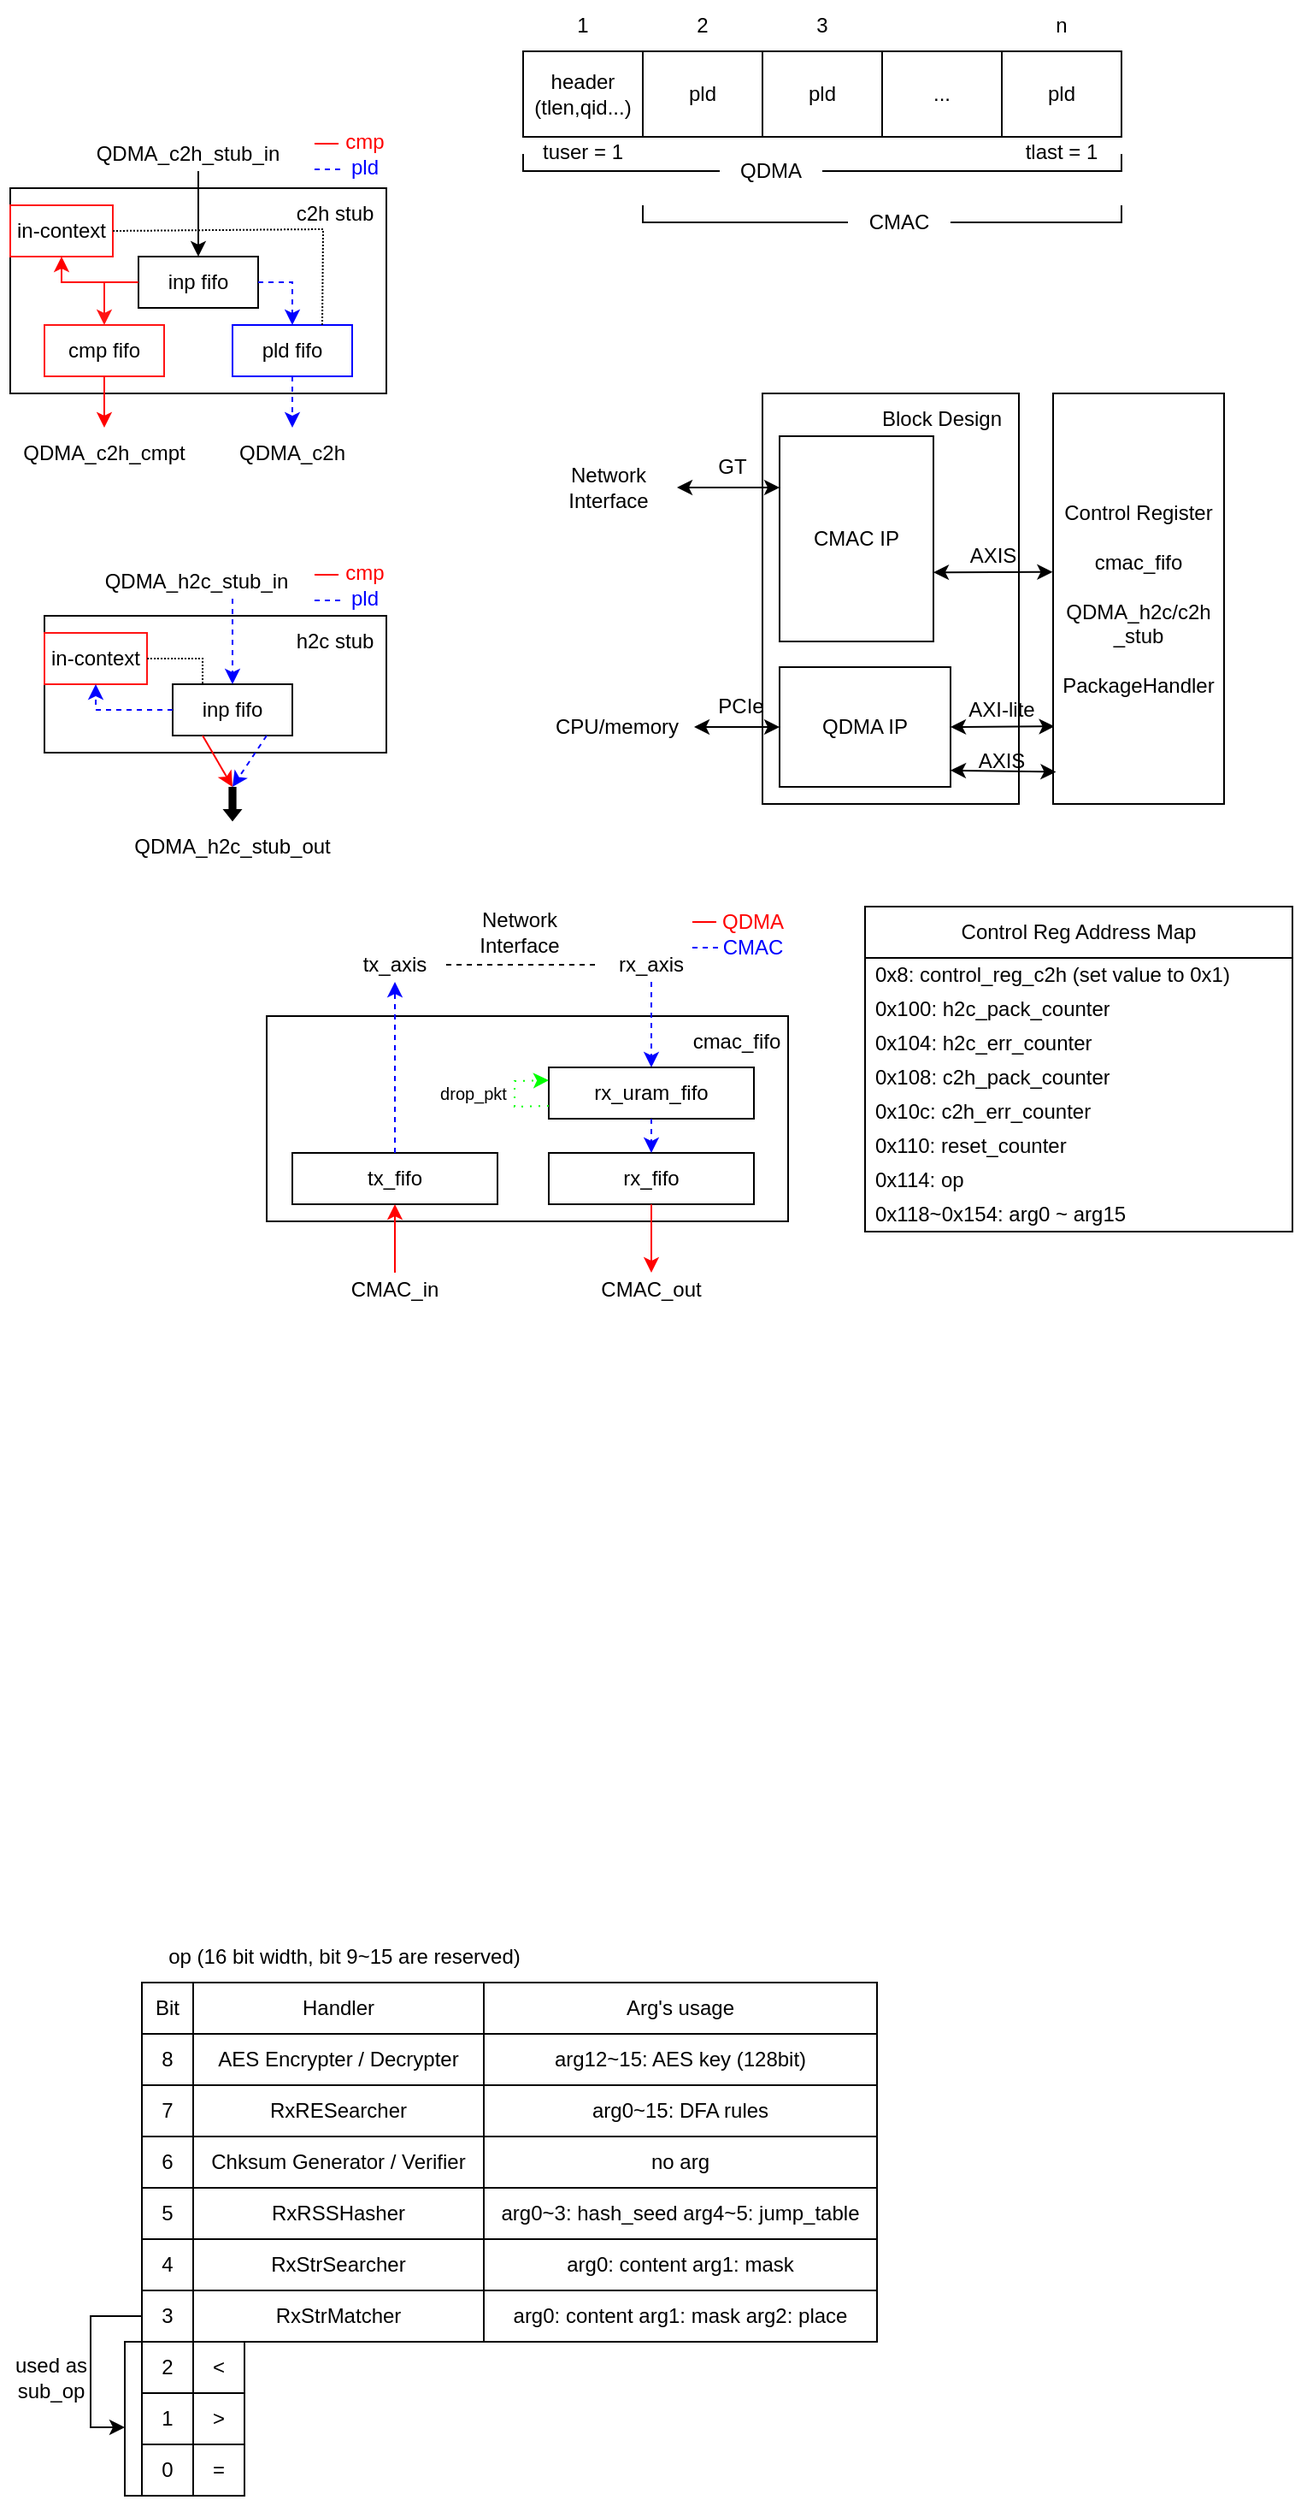 <mxfile version="20.8.16" type="device"><diagram name="第 1 页" id="GhgbTUiSFUMxC7mxD11E"><mxGraphModel dx="812" dy="471" grid="0" gridSize="10" guides="1" tooltips="1" connect="1" arrows="1" fold="1" page="1" pageScale="1" pageWidth="827" pageHeight="1169" math="0" shadow="0"><root><mxCell id="0"/><mxCell id="1" parent="0"/><mxCell id="1Ac1KNujhslvYd92eQdr-86" value="" style="group" parent="1" vertex="1" connectable="0"><mxGeometry x="20" y="160" width="220" height="210" as="geometry"/></mxCell><mxCell id="1Ac1KNujhslvYd92eQdr-1" value="" style="rounded=0;whiteSpace=wrap;html=1;" parent="1Ac1KNujhslvYd92eQdr-86" vertex="1"><mxGeometry y="40" width="220" height="120" as="geometry"/></mxCell><mxCell id="1Ac1KNujhslvYd92eQdr-2" value="c2h stub" style="text;html=1;strokeColor=none;fillColor=none;align=center;verticalAlign=middle;whiteSpace=wrap;rounded=0;" parent="1Ac1KNujhslvYd92eQdr-86" vertex="1"><mxGeometry x="160" y="40" width="60" height="30" as="geometry"/></mxCell><mxCell id="1Ac1KNujhslvYd92eQdr-3" value="inp fifo" style="rounded=0;whiteSpace=wrap;html=1;" parent="1Ac1KNujhslvYd92eQdr-86" vertex="1"><mxGeometry x="75" y="80" width="70" height="30" as="geometry"/></mxCell><mxCell id="1Ac1KNujhslvYd92eQdr-5" value="cmp fifo" style="rounded=0;whiteSpace=wrap;html=1;strokeColor=#FF1414;" parent="1Ac1KNujhslvYd92eQdr-86" vertex="1"><mxGeometry x="20" y="120" width="70" height="30" as="geometry"/></mxCell><mxCell id="1Ac1KNujhslvYd92eQdr-11" value="" style="edgeStyle=orthogonalEdgeStyle;rounded=0;orthogonalLoop=1;jettySize=auto;html=1;exitX=0;exitY=0.5;exitDx=0;exitDy=0;entryX=0.5;entryY=0;entryDx=0;entryDy=0;fillColor=#FF1C1C;strokeColor=#FF1414;" parent="1Ac1KNujhslvYd92eQdr-86" source="1Ac1KNujhslvYd92eQdr-3" target="1Ac1KNujhslvYd92eQdr-5" edge="1"><mxGeometry relative="1" as="geometry"/></mxCell><mxCell id="1Ac1KNujhslvYd92eQdr-6" value="pld fifo" style="rounded=0;whiteSpace=wrap;html=1;strokeColor=#0000FF;" parent="1Ac1KNujhslvYd92eQdr-86" vertex="1"><mxGeometry x="130" y="120" width="70" height="30" as="geometry"/></mxCell><mxCell id="1Ac1KNujhslvYd92eQdr-12" value="" style="edgeStyle=orthogonalEdgeStyle;rounded=0;orthogonalLoop=1;jettySize=auto;html=1;exitX=1;exitY=0.5;exitDx=0;exitDy=0;strokeColor=#0000FF;dashed=1;" parent="1Ac1KNujhslvYd92eQdr-86" source="1Ac1KNujhslvYd92eQdr-3" target="1Ac1KNujhslvYd92eQdr-6" edge="1"><mxGeometry relative="1" as="geometry"/></mxCell><mxCell id="1Ac1KNujhslvYd92eQdr-7" value="in-context" style="rounded=0;whiteSpace=wrap;html=1;strokeColor=#FF1414;" parent="1Ac1KNujhslvYd92eQdr-86" vertex="1"><mxGeometry y="50" width="60" height="30" as="geometry"/></mxCell><mxCell id="1Ac1KNujhslvYd92eQdr-8" value="" style="endArrow=classic;html=1;rounded=0;entryX=0.5;entryY=0;entryDx=0;entryDy=0;" parent="1Ac1KNujhslvYd92eQdr-86" target="1Ac1KNujhslvYd92eQdr-3" edge="1"><mxGeometry width="50" height="50" relative="1" as="geometry"><mxPoint x="110" y="30" as="sourcePoint"/><mxPoint x="140" y="-10" as="targetPoint"/></mxGeometry></mxCell><mxCell id="1Ac1KNujhslvYd92eQdr-26" value="" style="edgeStyle=orthogonalEdgeStyle;rounded=0;orthogonalLoop=1;jettySize=auto;html=1;strokeColor=#FF0000;fillColor=#FF1C1C;entryX=0.5;entryY=1;entryDx=0;entryDy=0;" parent="1Ac1KNujhslvYd92eQdr-86" source="1Ac1KNujhslvYd92eQdr-3" target="1Ac1KNujhslvYd92eQdr-7" edge="1"><mxGeometry relative="1" as="geometry"><Array as="points"><mxPoint x="30" y="95"/></Array></mxGeometry></mxCell><mxCell id="1Ac1KNujhslvYd92eQdr-17" value="" style="endArrow=classic;html=1;rounded=0;exitX=0.5;exitY=1;exitDx=0;exitDy=0;strokeColor=#FF0000;" parent="1Ac1KNujhslvYd92eQdr-86" source="1Ac1KNujhslvYd92eQdr-5" edge="1"><mxGeometry width="50" height="50" relative="1" as="geometry"><mxPoint x="100" y="230" as="sourcePoint"/><mxPoint x="55" y="180" as="targetPoint"/></mxGeometry></mxCell><mxCell id="1Ac1KNujhslvYd92eQdr-18" value="" style="endArrow=classic;html=1;rounded=0;exitX=0.5;exitY=1;exitDx=0;exitDy=0;strokeColor=#0000FF;dashed=1;" parent="1Ac1KNujhslvYd92eQdr-86" source="1Ac1KNujhslvYd92eQdr-6" edge="1"><mxGeometry width="50" height="50" relative="1" as="geometry"><mxPoint x="210" y="230" as="sourcePoint"/><mxPoint x="165" y="180" as="targetPoint"/></mxGeometry></mxCell><mxCell id="1Ac1KNujhslvYd92eQdr-19" value="QDMA_c2h_cmpt" style="text;html=1;strokeColor=none;fillColor=none;align=center;verticalAlign=middle;whiteSpace=wrap;rounded=0;" parent="1Ac1KNujhslvYd92eQdr-86" vertex="1"><mxGeometry x="25" y="180" width="60" height="30" as="geometry"/></mxCell><mxCell id="1Ac1KNujhslvYd92eQdr-20" value="QDMA_c2h" style="text;html=1;strokeColor=none;fillColor=none;align=center;verticalAlign=middle;whiteSpace=wrap;rounded=0;" parent="1Ac1KNujhslvYd92eQdr-86" vertex="1"><mxGeometry x="135" y="180" width="60" height="30" as="geometry"/></mxCell><mxCell id="1Ac1KNujhslvYd92eQdr-38" value="&lt;font color=&quot;#ff0000&quot;&gt;cmp&lt;/font&gt; &lt;font color=&quot;#0000ff&quot;&gt;pld&lt;/font&gt;" style="text;html=1;strokeColor=none;fillColor=none;align=center;verticalAlign=middle;whiteSpace=wrap;rounded=0;" parent="1Ac1KNujhslvYd92eQdr-86" vertex="1"><mxGeometry x="195" y="7" width="25" height="26" as="geometry"/></mxCell><mxCell id="1Ac1KNujhslvYd92eQdr-39" value="&lt;font color=&quot;#000000&quot;&gt;QDMA_c2h_stub_in&lt;/font&gt;" style="text;html=1;strokeColor=none;fillColor=none;align=center;verticalAlign=middle;whiteSpace=wrap;rounded=0;fontColor=#0000FF;" parent="1Ac1KNujhslvYd92eQdr-86" vertex="1"><mxGeometry x="69" y="5" width="70" height="30" as="geometry"/></mxCell><mxCell id="4Rt4uNgSajtu0eQ9Tmw--2" value="" style="endArrow=none;dashed=1;html=1;rounded=0;exitX=1;exitY=0.5;exitDx=0;exitDy=0;entryX=0.75;entryY=0;entryDx=0;entryDy=0;dashPattern=1 1;" parent="1Ac1KNujhslvYd92eQdr-86" source="1Ac1KNujhslvYd92eQdr-7" target="1Ac1KNujhslvYd92eQdr-6" edge="1"><mxGeometry width="50" height="50" relative="1" as="geometry"><mxPoint x="290" y="157" as="sourcePoint"/><mxPoint x="340" y="107" as="targetPoint"/><Array as="points"><mxPoint x="183" y="64"/></Array></mxGeometry></mxCell><mxCell id="4Rt4uNgSajtu0eQ9Tmw--23" value="" style="endArrow=none;html=1;rounded=0;fillColor=#000000;strokeColor=#FF0000;" parent="1Ac1KNujhslvYd92eQdr-86" edge="1"><mxGeometry width="50" height="50" relative="1" as="geometry"><mxPoint x="178" y="14" as="sourcePoint"/><mxPoint x="192" y="14" as="targetPoint"/></mxGeometry></mxCell><mxCell id="1Ac1KNujhslvYd92eQdr-87" value="" style="group" parent="1" vertex="1" connectable="0"><mxGeometry x="320" y="90" width="350" height="145" as="geometry"/></mxCell><mxCell id="1Ac1KNujhslvYd92eQdr-27" value="" style="rounded=0;whiteSpace=wrap;html=1;strokeColor=#000000;fillColor=#FFFFFF;" parent="1Ac1KNujhslvYd92eQdr-87" vertex="1"><mxGeometry y="30" width="350" height="50" as="geometry"/></mxCell><mxCell id="1Ac1KNujhslvYd92eQdr-28" value="header&lt;br&gt;(tlen,qid...)" style="rounded=0;whiteSpace=wrap;html=1;strokeColor=#000000;fillColor=#FFFFFF;" parent="1Ac1KNujhslvYd92eQdr-87" vertex="1"><mxGeometry y="30" width="70" height="50" as="geometry"/></mxCell><mxCell id="1Ac1KNujhslvYd92eQdr-29" value="1" style="text;html=1;strokeColor=none;fillColor=none;align=center;verticalAlign=middle;whiteSpace=wrap;rounded=0;" parent="1Ac1KNujhslvYd92eQdr-87" vertex="1"><mxGeometry x="5" width="60" height="30" as="geometry"/></mxCell><mxCell id="1Ac1KNujhslvYd92eQdr-30" value="pld" style="rounded=0;whiteSpace=wrap;html=1;strokeColor=#000000;fillColor=#FFFFFF;" parent="1Ac1KNujhslvYd92eQdr-87" vertex="1"><mxGeometry x="70" y="30" width="70" height="50" as="geometry"/></mxCell><mxCell id="1Ac1KNujhslvYd92eQdr-34" value="" style="endArrow=none;html=1;rounded=0;strokeColor=#000000;fillColor=#FF1C1C;startArrow=none;" parent="1Ac1KNujhslvYd92eQdr-87" source="1Ac1KNujhslvYd92eQdr-42" edge="1"><mxGeometry width="50" height="50" relative="1" as="geometry"><mxPoint x="350" y="90" as="sourcePoint"/><mxPoint y="90" as="targetPoint"/><Array as="points"><mxPoint y="100"/></Array></mxGeometry></mxCell><mxCell id="1Ac1KNujhslvYd92eQdr-35" value="pld" style="rounded=0;whiteSpace=wrap;html=1;strokeColor=#000000;fillColor=#FFFFFF;" parent="1Ac1KNujhslvYd92eQdr-87" vertex="1"><mxGeometry x="140" y="30" width="70" height="50" as="geometry"/></mxCell><mxCell id="1Ac1KNujhslvYd92eQdr-36" value="..." style="rounded=0;whiteSpace=wrap;html=1;strokeColor=#000000;fillColor=#FFFFFF;" parent="1Ac1KNujhslvYd92eQdr-87" vertex="1"><mxGeometry x="210" y="30" width="70" height="50" as="geometry"/></mxCell><mxCell id="1Ac1KNujhslvYd92eQdr-37" value="pld" style="rounded=0;whiteSpace=wrap;html=1;strokeColor=#000000;fillColor=#FFFFFF;" parent="1Ac1KNujhslvYd92eQdr-87" vertex="1"><mxGeometry x="280" y="30" width="70" height="50" as="geometry"/></mxCell><mxCell id="1Ac1KNujhslvYd92eQdr-41" value="" style="endArrow=none;html=1;rounded=0;strokeColor=#000000;fillColor=#FF1C1C;" parent="1Ac1KNujhslvYd92eQdr-87" target="1Ac1KNujhslvYd92eQdr-42" edge="1"><mxGeometry width="50" height="50" relative="1" as="geometry"><mxPoint x="350" y="90" as="sourcePoint"/><mxPoint y="90" as="targetPoint"/><Array as="points"><mxPoint x="350" y="100"/></Array></mxGeometry></mxCell><mxCell id="1Ac1KNujhslvYd92eQdr-42" value="QDMA" style="text;html=1;strokeColor=none;fillColor=none;align=center;verticalAlign=middle;whiteSpace=wrap;rounded=0;fontColor=#000000;" parent="1Ac1KNujhslvYd92eQdr-87" vertex="1"><mxGeometry x="115" y="85" width="60" height="30" as="geometry"/></mxCell><mxCell id="1Ac1KNujhslvYd92eQdr-43" value="" style="endArrow=none;html=1;rounded=0;strokeColor=#000000;fillColor=#FF1C1C;startArrow=none;" parent="1Ac1KNujhslvYd92eQdr-87" edge="1"><mxGeometry width="50" height="50" relative="1" as="geometry"><mxPoint x="185" y="130" as="sourcePoint"/><mxPoint x="70" y="120" as="targetPoint"/><Array as="points"><mxPoint x="70" y="130"/></Array></mxGeometry></mxCell><mxCell id="1Ac1KNujhslvYd92eQdr-44" value="" style="endArrow=none;html=1;rounded=0;strokeColor=#000000;fillColor=#FF1C1C;startArrow=none;" parent="1Ac1KNujhslvYd92eQdr-87" source="1Ac1KNujhslvYd92eQdr-45" edge="1"><mxGeometry width="50" height="50" relative="1" as="geometry"><mxPoint x="350" y="120" as="sourcePoint"/><mxPoint x="175" y="130" as="targetPoint"/><Array as="points"/></mxGeometry></mxCell><mxCell id="1Ac1KNujhslvYd92eQdr-46" value="" style="endArrow=none;html=1;rounded=0;strokeColor=#000000;fillColor=#FF1C1C;" parent="1Ac1KNujhslvYd92eQdr-87" target="1Ac1KNujhslvYd92eQdr-45" edge="1"><mxGeometry width="50" height="50" relative="1" as="geometry"><mxPoint x="350" y="120" as="sourcePoint"/><mxPoint x="175" y="130" as="targetPoint"/><Array as="points"><mxPoint x="350" y="130"/></Array></mxGeometry></mxCell><mxCell id="1Ac1KNujhslvYd92eQdr-45" value="CMAC" style="text;html=1;strokeColor=none;fillColor=none;align=center;verticalAlign=middle;whiteSpace=wrap;rounded=0;fontColor=#000000;" parent="1Ac1KNujhslvYd92eQdr-87" vertex="1"><mxGeometry x="190" y="115" width="60" height="30" as="geometry"/></mxCell><mxCell id="1Ac1KNujhslvYd92eQdr-49" value="2" style="text;html=1;strokeColor=none;fillColor=none;align=center;verticalAlign=middle;whiteSpace=wrap;rounded=0;" parent="1Ac1KNujhslvYd92eQdr-87" vertex="1"><mxGeometry x="75" width="60" height="30" as="geometry"/></mxCell><mxCell id="1Ac1KNujhslvYd92eQdr-50" value="3" style="text;html=1;strokeColor=none;fillColor=none;align=center;verticalAlign=middle;whiteSpace=wrap;rounded=0;" parent="1Ac1KNujhslvYd92eQdr-87" vertex="1"><mxGeometry x="145" width="60" height="30" as="geometry"/></mxCell><mxCell id="1Ac1KNujhslvYd92eQdr-51" value="n" style="text;html=1;strokeColor=none;fillColor=none;align=center;verticalAlign=middle;whiteSpace=wrap;rounded=0;" parent="1Ac1KNujhslvYd92eQdr-87" vertex="1"><mxGeometry x="285" width="60" height="30" as="geometry"/></mxCell><mxCell id="4Rt4uNgSajtu0eQ9Tmw--21" value="tuser = 1" style="text;html=1;strokeColor=none;fillColor=none;align=center;verticalAlign=middle;whiteSpace=wrap;rounded=0;" parent="1Ac1KNujhslvYd92eQdr-87" vertex="1"><mxGeometry x="5" y="77" width="60" height="24" as="geometry"/></mxCell><mxCell id="4Rt4uNgSajtu0eQ9Tmw--22" value="tlast&amp;nbsp;= 1" style="text;html=1;strokeColor=none;fillColor=none;align=center;verticalAlign=middle;whiteSpace=wrap;rounded=0;" parent="1Ac1KNujhslvYd92eQdr-87" vertex="1"><mxGeometry x="285" y="77" width="60" height="24" as="geometry"/></mxCell><mxCell id="1Ac1KNujhslvYd92eQdr-114" value="" style="group" parent="1" vertex="1" connectable="0"><mxGeometry x="40" y="410" width="200" height="190" as="geometry"/></mxCell><mxCell id="1Ac1KNujhslvYd92eQdr-89" value="" style="rounded=0;whiteSpace=wrap;html=1;" parent="1Ac1KNujhslvYd92eQdr-114" vertex="1"><mxGeometry y="40" width="200" height="80" as="geometry"/></mxCell><mxCell id="1Ac1KNujhslvYd92eQdr-90" value="h2c stub" style="text;html=1;strokeColor=none;fillColor=none;align=center;verticalAlign=middle;whiteSpace=wrap;rounded=0;" parent="1Ac1KNujhslvYd92eQdr-114" vertex="1"><mxGeometry x="140" y="40" width="60" height="30" as="geometry"/></mxCell><mxCell id="1Ac1KNujhslvYd92eQdr-91" value="inp fifo" style="rounded=0;whiteSpace=wrap;html=1;" parent="1Ac1KNujhslvYd92eQdr-114" vertex="1"><mxGeometry x="75" y="80" width="70" height="30" as="geometry"/></mxCell><mxCell id="1Ac1KNujhslvYd92eQdr-96" value="in-context" style="rounded=0;whiteSpace=wrap;html=1;strokeColor=#FF1414;" parent="1Ac1KNujhslvYd92eQdr-114" vertex="1"><mxGeometry y="50" width="60" height="30" as="geometry"/></mxCell><mxCell id="1Ac1KNujhslvYd92eQdr-97" value="" style="endArrow=classic;html=1;rounded=0;entryX=0.5;entryY=0;entryDx=0;entryDy=0;strokeColor=#0000FF;dashed=1;" parent="1Ac1KNujhslvYd92eQdr-114" target="1Ac1KNujhslvYd92eQdr-91" edge="1"><mxGeometry width="50" height="50" relative="1" as="geometry"><mxPoint x="110" y="30" as="sourcePoint"/><mxPoint x="140" y="-10" as="targetPoint"/></mxGeometry></mxCell><mxCell id="1Ac1KNujhslvYd92eQdr-100" value="" style="endArrow=classic;html=1;rounded=0;exitX=0;exitY=0.5;exitDx=0;exitDy=0;strokeColor=#0000FF;entryX=0.5;entryY=1;entryDx=0;entryDy=0;dashed=1;" parent="1Ac1KNujhslvYd92eQdr-114" source="1Ac1KNujhslvYd92eQdr-91" target="1Ac1KNujhslvYd92eQdr-96" edge="1"><mxGeometry width="50" height="50" relative="1" as="geometry"><mxPoint x="55" y="150" as="sourcePoint"/><mxPoint x="55" y="180" as="targetPoint"/><Array as="points"><mxPoint x="30" y="95"/></Array></mxGeometry></mxCell><mxCell id="1Ac1KNujhslvYd92eQdr-105" value="&lt;font color=&quot;#000000&quot;&gt;QDMA_h2c_stub_in&lt;/font&gt;" style="text;html=1;strokeColor=none;fillColor=none;align=center;verticalAlign=middle;whiteSpace=wrap;rounded=0;fontColor=#0000FF;" parent="1Ac1KNujhslvYd92eQdr-114" vertex="1"><mxGeometry x="54" y="5" width="70" height="30" as="geometry"/></mxCell><mxCell id="1Ac1KNujhslvYd92eQdr-106" value="" style="endArrow=classic;html=1;rounded=0;strokeColor=#FF0000;fontColor=#000000;fillColor=#FF1C1C;exitX=0.25;exitY=1;exitDx=0;exitDy=0;" parent="1Ac1KNujhslvYd92eQdr-114" source="1Ac1KNujhslvYd92eQdr-91" edge="1"><mxGeometry width="50" height="50" relative="1" as="geometry"><mxPoint x="90" y="270" as="sourcePoint"/><mxPoint x="110" y="140" as="targetPoint"/></mxGeometry></mxCell><mxCell id="1Ac1KNujhslvYd92eQdr-108" value="" style="endArrow=classic;html=1;rounded=0;strokeColor=#0000FF;fontColor=#000000;fillColor=#FF1C1C;dashed=1;" parent="1Ac1KNujhslvYd92eQdr-114" edge="1"><mxGeometry width="50" height="50" relative="1" as="geometry"><mxPoint x="130" y="110" as="sourcePoint"/><mxPoint x="110" y="140" as="targetPoint"/></mxGeometry></mxCell><mxCell id="1Ac1KNujhslvYd92eQdr-110" value="&lt;font color=&quot;#000000&quot;&gt;QDMA_h2c_stub_out&lt;/font&gt;" style="text;html=1;strokeColor=none;fillColor=none;align=center;verticalAlign=middle;whiteSpace=wrap;rounded=0;fontColor=#0000FF;" parent="1Ac1KNujhslvYd92eQdr-114" vertex="1"><mxGeometry x="75" y="160" width="70" height="30" as="geometry"/></mxCell><mxCell id="1Ac1KNujhslvYd92eQdr-113" value="" style="endArrow=classic;html=1;rounded=0;strokeColor=#000000;fontColor=#000000;fillColor=#000000;endFill=1;shape=flexArrow;endWidth=4.83;endSize=1.647;width=3.611;" parent="1Ac1KNujhslvYd92eQdr-114" target="1Ac1KNujhslvYd92eQdr-110" edge="1"><mxGeometry width="50" height="50" relative="1" as="geometry"><mxPoint x="110" y="140" as="sourcePoint"/><mxPoint x="90" y="140" as="targetPoint"/></mxGeometry></mxCell><mxCell id="4Rt4uNgSajtu0eQ9Tmw--11" value="" style="endArrow=none;dashed=1;html=1;rounded=0;exitX=1;exitY=0.5;exitDx=0;exitDy=0;entryX=0.25;entryY=0;entryDx=0;entryDy=0;dashPattern=1 1;edgeStyle=orthogonalEdgeStyle;" parent="1Ac1KNujhslvYd92eQdr-114" source="1Ac1KNujhslvYd92eQdr-96" target="1Ac1KNujhslvYd92eQdr-91" edge="1"><mxGeometry width="50" height="50" relative="1" as="geometry"><mxPoint x="111" y="-27" as="sourcePoint"/><mxPoint x="233.5" y="28" as="targetPoint"/></mxGeometry></mxCell><mxCell id="4Rt4uNgSajtu0eQ9Tmw--28" value="&lt;font color=&quot;#ff0000&quot;&gt;cmp&lt;/font&gt; &lt;font color=&quot;#0000ff&quot;&gt;pld&lt;/font&gt;" style="text;html=1;strokeColor=none;fillColor=none;align=center;verticalAlign=middle;whiteSpace=wrap;rounded=0;" parent="1Ac1KNujhslvYd92eQdr-114" vertex="1"><mxGeometry x="175" y="9" width="25" height="26" as="geometry"/></mxCell><mxCell id="4Rt4uNgSajtu0eQ9Tmw--29" value="" style="endArrow=none;html=1;rounded=0;fillColor=#000000;strokeColor=#FF0000;" parent="1Ac1KNujhslvYd92eQdr-114" edge="1"><mxGeometry width="50" height="50" relative="1" as="geometry"><mxPoint x="158" y="16" as="sourcePoint"/><mxPoint x="172" y="16" as="targetPoint"/></mxGeometry></mxCell><mxCell id="4Rt4uNgSajtu0eQ9Tmw--30" value="" style="endArrow=none;html=1;rounded=0;fillColor=#000000;dashed=1;strokeColor=#0000FF;" parent="1Ac1KNujhslvYd92eQdr-114" edge="1"><mxGeometry width="50" height="50" relative="1" as="geometry"><mxPoint x="158" y="31" as="sourcePoint"/><mxPoint x="173" y="31" as="targetPoint"/></mxGeometry></mxCell><mxCell id="1Ac1KNujhslvYd92eQdr-136" value="" style="group" parent="1" vertex="1" connectable="0"><mxGeometry x="330" y="320" width="400" height="240" as="geometry"/></mxCell><mxCell id="1Ac1KNujhslvYd92eQdr-115" value="" style="rounded=0;whiteSpace=wrap;html=1;strokeColor=#000000;fontColor=#000000;fillColor=#FFFFFF;" parent="1Ac1KNujhslvYd92eQdr-136" vertex="1"><mxGeometry x="130" width="150" height="240" as="geometry"/></mxCell><mxCell id="1Ac1KNujhslvYd92eQdr-116" value="CMAC IP" style="rounded=0;whiteSpace=wrap;html=1;strokeColor=#000000;fontColor=#000000;fillColor=#FFFFFF;" parent="1Ac1KNujhslvYd92eQdr-136" vertex="1"><mxGeometry x="140" y="25" width="90" height="120" as="geometry"/></mxCell><mxCell id="1Ac1KNujhslvYd92eQdr-117" value="QDMA IP" style="rounded=0;whiteSpace=wrap;html=1;strokeColor=#000000;fontColor=#000000;fillColor=#FFFFFF;" parent="1Ac1KNujhslvYd92eQdr-136" vertex="1"><mxGeometry x="140" y="160" width="100" height="70" as="geometry"/></mxCell><mxCell id="1Ac1KNujhslvYd92eQdr-118" value="Block Design" style="text;html=1;strokeColor=none;fillColor=none;align=center;verticalAlign=middle;whiteSpace=wrap;rounded=0;fontColor=#000000;" parent="1Ac1KNujhslvYd92eQdr-136" vertex="1"><mxGeometry x="190" width="90" height="30" as="geometry"/></mxCell><mxCell id="1Ac1KNujhslvYd92eQdr-119" value="" style="endArrow=classic;startArrow=classic;html=1;rounded=0;strokeColor=#000000;fontColor=#000000;fillColor=#FF0000;exitX=0;exitY=0.25;exitDx=0;exitDy=0;" parent="1Ac1KNujhslvYd92eQdr-136" source="1Ac1KNujhslvYd92eQdr-116" target="1Ac1KNujhslvYd92eQdr-120" edge="1"><mxGeometry width="50" height="50" relative="1" as="geometry"><mxPoint x="340" y="80" as="sourcePoint"/><mxPoint x="370" y="55" as="targetPoint"/></mxGeometry></mxCell><mxCell id="1Ac1KNujhslvYd92eQdr-120" value="Network Interface" style="text;html=1;strokeColor=none;fillColor=none;align=center;verticalAlign=middle;whiteSpace=wrap;rounded=0;fontColor=#000000;" parent="1Ac1KNujhslvYd92eQdr-136" vertex="1"><mxGeometry y="40" width="80" height="30" as="geometry"/></mxCell><mxCell id="1Ac1KNujhslvYd92eQdr-121" value="" style="endArrow=classic;startArrow=classic;html=1;rounded=0;strokeColor=#000000;fontColor=#000000;fillColor=#FF0000;exitX=1;exitY=0.25;exitDx=0;exitDy=0;entryX=-0.003;entryY=0.435;entryDx=0;entryDy=0;entryPerimeter=0;" parent="1Ac1KNujhslvYd92eQdr-136" target="1Ac1KNujhslvYd92eQdr-126" edge="1"><mxGeometry width="50" height="50" relative="1" as="geometry"><mxPoint x="230" y="104.58" as="sourcePoint"/><mxPoint x="340" y="104.58" as="targetPoint"/></mxGeometry></mxCell><mxCell id="1Ac1KNujhslvYd92eQdr-125" value="" style="endArrow=classic;startArrow=classic;html=1;rounded=0;strokeColor=#000000;fontColor=#000000;fillColor=#FF0000;exitX=1;exitY=0.5;exitDx=0;exitDy=0;entryX=0.008;entryY=0.811;entryDx=0;entryDy=0;entryPerimeter=0;" parent="1Ac1KNujhslvYd92eQdr-136" source="1Ac1KNujhslvYd92eQdr-117" target="1Ac1KNujhslvYd92eQdr-126" edge="1"><mxGeometry width="50" height="50" relative="1" as="geometry"><mxPoint x="310" y="220" as="sourcePoint"/><mxPoint x="340" y="195" as="targetPoint"/></mxGeometry></mxCell><mxCell id="1Ac1KNujhslvYd92eQdr-126" value="Control Register&lt;br&gt;&lt;br&gt;cmac_fifo&lt;br&gt;&lt;br&gt;QDMA_h2c/c2h _stub&lt;br&gt;&lt;br&gt;PackageHandler" style="rounded=0;whiteSpace=wrap;html=1;strokeColor=#000000;fontColor=#000000;fillColor=#FFFFFF;" parent="1Ac1KNujhslvYd92eQdr-136" vertex="1"><mxGeometry x="300" width="100" height="240" as="geometry"/></mxCell><mxCell id="1Ac1KNujhslvYd92eQdr-127" value="" style="endArrow=classic;startArrow=classic;html=1;rounded=0;strokeColor=#000000;fontColor=#000000;fillColor=#FF0000;entryX=0;entryY=0.5;entryDx=0;entryDy=0;exitX=1;exitY=0.5;exitDx=0;exitDy=0;" parent="1Ac1KNujhslvYd92eQdr-136" source="1Ac1KNujhslvYd92eQdr-128" target="1Ac1KNujhslvYd92eQdr-117" edge="1"><mxGeometry width="50" height="50" relative="1" as="geometry"><mxPoint x="100" y="195" as="sourcePoint"/><mxPoint x="20" y="140" as="targetPoint"/></mxGeometry></mxCell><mxCell id="1Ac1KNujhslvYd92eQdr-128" value="CPU/memory" style="text;html=1;strokeColor=none;fillColor=none;align=center;verticalAlign=middle;whiteSpace=wrap;rounded=0;fontColor=#000000;" parent="1Ac1KNujhslvYd92eQdr-136" vertex="1"><mxGeometry y="180" width="90" height="30" as="geometry"/></mxCell><mxCell id="1Ac1KNujhslvYd92eQdr-129" value="" style="endArrow=classic;startArrow=classic;html=1;rounded=0;strokeColor=#000000;fontColor=#000000;fillColor=#FF0000;exitX=1;exitY=0.5;exitDx=0;exitDy=0;entryX=0.017;entryY=0.922;entryDx=0;entryDy=0;entryPerimeter=0;" parent="1Ac1KNujhslvYd92eQdr-136" target="1Ac1KNujhslvYd92eQdr-126" edge="1"><mxGeometry width="50" height="50" relative="1" as="geometry"><mxPoint x="240" y="220.36" as="sourcePoint"/><mxPoint x="290.8" y="220.0" as="targetPoint"/></mxGeometry></mxCell><mxCell id="1Ac1KNujhslvYd92eQdr-130" value="AXIS" style="text;html=1;strokeColor=none;fillColor=none;align=center;verticalAlign=middle;whiteSpace=wrap;rounded=0;fontColor=#000000;" parent="1Ac1KNujhslvYd92eQdr-136" vertex="1"><mxGeometry x="230" y="80" width="70" height="30" as="geometry"/></mxCell><mxCell id="1Ac1KNujhslvYd92eQdr-131" value="AXI-lite" style="text;html=1;strokeColor=none;fillColor=none;align=center;verticalAlign=middle;whiteSpace=wrap;rounded=0;fontColor=#000000;" parent="1Ac1KNujhslvYd92eQdr-136" vertex="1"><mxGeometry x="240" y="170" width="60" height="30" as="geometry"/></mxCell><mxCell id="1Ac1KNujhslvYd92eQdr-133" value="AXIS" style="text;html=1;strokeColor=none;fillColor=none;align=center;verticalAlign=middle;whiteSpace=wrap;rounded=0;fontColor=#000000;" parent="1Ac1KNujhslvYd92eQdr-136" vertex="1"><mxGeometry x="240" y="200" width="60" height="30" as="geometry"/></mxCell><mxCell id="1Ac1KNujhslvYd92eQdr-134" value="GT" style="text;html=1;strokeColor=none;fillColor=none;align=center;verticalAlign=middle;whiteSpace=wrap;rounded=0;fontColor=#000000;" parent="1Ac1KNujhslvYd92eQdr-136" vertex="1"><mxGeometry x="90" y="30" width="45" height="25" as="geometry"/></mxCell><mxCell id="1Ac1KNujhslvYd92eQdr-135" value="PCIe" style="text;html=1;strokeColor=none;fillColor=none;align=center;verticalAlign=middle;whiteSpace=wrap;rounded=0;fontColor=#000000;" parent="1Ac1KNujhslvYd92eQdr-136" vertex="1"><mxGeometry x="95" y="170" width="45" height="25" as="geometry"/></mxCell><mxCell id="O9wD_0NqheFxgS8rg9cw-3" value="Control Reg Address Map" style="swimlane;fontStyle=0;childLayout=stackLayout;horizontal=1;startSize=30;horizontalStack=0;resizeParent=1;resizeParentMax=0;resizeLast=0;collapsible=1;marginBottom=0;whiteSpace=wrap;html=1;direction=east;" parent="1" vertex="1"><mxGeometry x="520" y="620" width="250" height="190" as="geometry"><mxRectangle x="350" y="830" width="110" height="30" as="alternateBounds"/></mxGeometry></mxCell><mxCell id="O9wD_0NqheFxgS8rg9cw-37" value="0x8: control_reg_c2h (set value to 0x1)" style="text;strokeColor=none;fillColor=none;align=left;verticalAlign=middle;spacingLeft=4;spacingRight=4;overflow=hidden;points=[[0,0.5],[1,0.5]];portConstraint=eastwest;rotatable=0;whiteSpace=wrap;html=1;" parent="O9wD_0NqheFxgS8rg9cw-3" vertex="1"><mxGeometry y="30" width="250" height="20" as="geometry"/></mxCell><mxCell id="O9wD_0NqheFxgS8rg9cw-4" value="0x100: h2c_pack_counter" style="text;strokeColor=none;fillColor=none;align=left;verticalAlign=middle;spacingLeft=4;spacingRight=4;overflow=hidden;points=[[0,0.5],[1,0.5]];portConstraint=eastwest;rotatable=0;whiteSpace=wrap;html=1;" parent="O9wD_0NqheFxgS8rg9cw-3" vertex="1"><mxGeometry y="50" width="250" height="20" as="geometry"/></mxCell><mxCell id="O9wD_0NqheFxgS8rg9cw-5" value="0x104: h2c_err_counter" style="text;strokeColor=none;fillColor=none;align=left;verticalAlign=middle;spacingLeft=4;spacingRight=4;overflow=hidden;points=[[0,0.5],[1,0.5]];portConstraint=eastwest;rotatable=0;whiteSpace=wrap;html=1;" parent="O9wD_0NqheFxgS8rg9cw-3" vertex="1"><mxGeometry y="70" width="250" height="20" as="geometry"/></mxCell><mxCell id="O9wD_0NqheFxgS8rg9cw-6" value="0x108: c2h_pack_counter" style="text;strokeColor=none;fillColor=none;align=left;verticalAlign=middle;spacingLeft=4;spacingRight=4;overflow=hidden;points=[[0,0.5],[1,0.5]];portConstraint=eastwest;rotatable=0;whiteSpace=wrap;html=1;" parent="O9wD_0NqheFxgS8rg9cw-3" vertex="1"><mxGeometry y="90" width="250" height="20" as="geometry"/></mxCell><mxCell id="O9wD_0NqheFxgS8rg9cw-31" value="0x10c: c2h_err_counter" style="text;strokeColor=none;fillColor=none;align=left;verticalAlign=middle;spacingLeft=4;spacingRight=4;overflow=hidden;points=[[0,0.5],[1,0.5]];portConstraint=eastwest;rotatable=0;whiteSpace=wrap;html=1;" parent="O9wD_0NqheFxgS8rg9cw-3" vertex="1"><mxGeometry y="110" width="250" height="20" as="geometry"/></mxCell><mxCell id="O9wD_0NqheFxgS8rg9cw-32" value="0x110: reset_counter" style="text;strokeColor=none;fillColor=none;align=left;verticalAlign=middle;spacingLeft=4;spacingRight=4;overflow=hidden;points=[[0,0.5],[1,0.5]];portConstraint=eastwest;rotatable=0;whiteSpace=wrap;html=1;" parent="O9wD_0NqheFxgS8rg9cw-3" vertex="1"><mxGeometry y="130" width="250" height="20" as="geometry"/></mxCell><mxCell id="O9wD_0NqheFxgS8rg9cw-33" value="0x114: op" style="text;strokeColor=none;fillColor=none;align=left;verticalAlign=middle;spacingLeft=4;spacingRight=4;overflow=hidden;points=[[0,0.5],[1,0.5]];portConstraint=eastwest;rotatable=0;whiteSpace=wrap;html=1;" parent="O9wD_0NqheFxgS8rg9cw-3" vertex="1"><mxGeometry y="150" width="250" height="20" as="geometry"/></mxCell><mxCell id="O9wD_0NqheFxgS8rg9cw-34" value="0x118~0x154: arg0 ~ arg15" style="text;strokeColor=none;fillColor=none;align=left;verticalAlign=middle;spacingLeft=4;spacingRight=4;overflow=hidden;points=[[0,0.5],[1,0.5]];portConstraint=eastwest;rotatable=0;whiteSpace=wrap;html=1;" parent="O9wD_0NqheFxgS8rg9cw-3" vertex="1"><mxGeometry y="170" width="250" height="20" as="geometry"/></mxCell><mxCell id="0N_TH0KfEJ6fLQO6pQfv-3" value="" style="group" parent="1" vertex="1" connectable="0"><mxGeometry x="170" y="620" width="305" height="234" as="geometry"/></mxCell><mxCell id="1Ac1KNujhslvYd92eQdr-137" value="" style="rounded=0;whiteSpace=wrap;html=1;strokeColor=#000000;fontColor=#000000;fillColor=#FFFFFF;" parent="0N_TH0KfEJ6fLQO6pQfv-3" vertex="1"><mxGeometry y="64" width="305" height="120" as="geometry"/></mxCell><mxCell id="1Ac1KNujhslvYd92eQdr-138" value="tx_fifo" style="rounded=0;whiteSpace=wrap;html=1;strokeColor=#000000;fontColor=#000000;fillColor=#FFFFFF;" parent="0N_TH0KfEJ6fLQO6pQfv-3" vertex="1"><mxGeometry x="15" y="144" width="120" height="30" as="geometry"/></mxCell><mxCell id="1Ac1KNujhslvYd92eQdr-139" value="rx_fifo" style="rounded=0;whiteSpace=wrap;html=1;strokeColor=#000000;fontColor=#000000;fillColor=#FFFFFF;" parent="0N_TH0KfEJ6fLQO6pQfv-3" vertex="1"><mxGeometry x="165" y="144" width="120" height="30" as="geometry"/></mxCell><mxCell id="1Ac1KNujhslvYd92eQdr-140" value="cmac_fifo" style="text;html=1;strokeColor=none;fillColor=none;align=center;verticalAlign=middle;whiteSpace=wrap;rounded=0;fontColor=#000000;" parent="0N_TH0KfEJ6fLQO6pQfv-3" vertex="1"><mxGeometry x="245" y="64" width="60" height="30" as="geometry"/></mxCell><mxCell id="1Ac1KNujhslvYd92eQdr-141" value="" style="endArrow=classic;html=1;rounded=0;strokeColor=#0000FF;fontColor=#000000;fillColor=#FF0000;exitX=0.5;exitY=0;exitDx=0;exitDy=0;dashed=1;" parent="0N_TH0KfEJ6fLQO6pQfv-3" source="1Ac1KNujhslvYd92eQdr-138" edge="1"><mxGeometry width="50" height="50" relative="1" as="geometry"><mxPoint x="55" y="104" as="sourcePoint"/><mxPoint x="75" y="44" as="targetPoint"/></mxGeometry></mxCell><mxCell id="1Ac1KNujhslvYd92eQdr-142" value="" style="endArrow=classic;html=1;rounded=0;strokeColor=#FF0000;fontColor=#000000;fillColor=#FF0000;entryX=0.5;entryY=1;entryDx=0;entryDy=0;" parent="0N_TH0KfEJ6fLQO6pQfv-3" target="1Ac1KNujhslvYd92eQdr-138" edge="1"><mxGeometry width="50" height="50" relative="1" as="geometry"><mxPoint x="75" y="214" as="sourcePoint"/><mxPoint x="85" y="54" as="targetPoint"/></mxGeometry></mxCell><mxCell id="1Ac1KNujhslvYd92eQdr-143" value="" style="endArrow=classic;html=1;rounded=0;strokeColor=#0000FF;fontColor=#000000;fillColor=#FF0000;entryX=0.5;entryY=0;entryDx=0;entryDy=0;dashed=1;" parent="0N_TH0KfEJ6fLQO6pQfv-3" target="1Ac1KNujhslvYd92eQdr-150" edge="1"><mxGeometry width="50" height="50" relative="1" as="geometry"><mxPoint x="225" y="44" as="sourcePoint"/><mxPoint x="225" y="104" as="targetPoint"/></mxGeometry></mxCell><mxCell id="1Ac1KNujhslvYd92eQdr-145" value="" style="endArrow=classic;html=1;rounded=0;strokeColor=#FF0000;fontColor=#000000;fillColor=#FF0000;exitX=0.5;exitY=1;exitDx=0;exitDy=0;" parent="0N_TH0KfEJ6fLQO6pQfv-3" source="1Ac1KNujhslvYd92eQdr-139" edge="1"><mxGeometry width="50" height="50" relative="1" as="geometry"><mxPoint x="85" y="224" as="sourcePoint"/><mxPoint x="225" y="214" as="targetPoint"/></mxGeometry></mxCell><mxCell id="1Ac1KNujhslvYd92eQdr-146" value="CMAC_in" style="text;html=1;strokeColor=none;fillColor=none;align=center;verticalAlign=middle;whiteSpace=wrap;rounded=0;fontColor=#000000;" parent="0N_TH0KfEJ6fLQO6pQfv-3" vertex="1"><mxGeometry x="45" y="214" width="60" height="20" as="geometry"/></mxCell><mxCell id="1Ac1KNujhslvYd92eQdr-147" value="tx_axis" style="text;html=1;strokeColor=none;fillColor=none;align=center;verticalAlign=middle;whiteSpace=wrap;rounded=0;fontColor=#000000;" parent="0N_TH0KfEJ6fLQO6pQfv-3" vertex="1"><mxGeometry x="45" y="24" width="60" height="20" as="geometry"/></mxCell><mxCell id="1Ac1KNujhslvYd92eQdr-148" value="rx_axis" style="text;html=1;strokeColor=none;fillColor=none;align=center;verticalAlign=middle;whiteSpace=wrap;rounded=0;fontColor=#000000;" parent="0N_TH0KfEJ6fLQO6pQfv-3" vertex="1"><mxGeometry x="195" y="24" width="60" height="20" as="geometry"/></mxCell><mxCell id="1Ac1KNujhslvYd92eQdr-149" value="CMAC_out" style="text;html=1;strokeColor=none;fillColor=none;align=center;verticalAlign=middle;whiteSpace=wrap;rounded=0;fontColor=#000000;" parent="0N_TH0KfEJ6fLQO6pQfv-3" vertex="1"><mxGeometry x="195" y="214" width="60" height="20" as="geometry"/></mxCell><mxCell id="1Ac1KNujhslvYd92eQdr-150" value="rx_uram_fifo" style="rounded=0;whiteSpace=wrap;html=1;strokeColor=#000000;fontColor=#000000;fillColor=#FFFFFF;" parent="0N_TH0KfEJ6fLQO6pQfv-3" vertex="1"><mxGeometry x="165" y="94" width="120" height="30" as="geometry"/></mxCell><mxCell id="1Ac1KNujhslvYd92eQdr-151" value="" style="endArrow=classic;html=1;rounded=0;strokeColor=#0000FF;fontColor=#000000;fillColor=#FF0000;entryX=0.5;entryY=0;entryDx=0;entryDy=0;exitX=0.5;exitY=1;exitDx=0;exitDy=0;dashed=1;" parent="0N_TH0KfEJ6fLQO6pQfv-3" source="1Ac1KNujhslvYd92eQdr-150" target="1Ac1KNujhslvYd92eQdr-139" edge="1"><mxGeometry width="50" height="50" relative="1" as="geometry"><mxPoint x="365" y="154" as="sourcePoint"/><mxPoint x="425" y="124" as="targetPoint"/></mxGeometry></mxCell><mxCell id="1Ac1KNujhslvYd92eQdr-154" value="" style="endArrow=classic;html=1;rounded=0;strokeColor=#00FF00;fontColor=#000000;fillColor=#FF0000;exitX=0;exitY=0.75;exitDx=0;exitDy=0;entryX=0;entryY=0.25;entryDx=0;entryDy=0;dashed=1;dashPattern=1 4;" parent="0N_TH0KfEJ6fLQO6pQfv-3" source="1Ac1KNujhslvYd92eQdr-150" target="1Ac1KNujhslvYd92eQdr-150" edge="1"><mxGeometry width="50" height="50" relative="1" as="geometry"><mxPoint x="115" y="264" as="sourcePoint"/><mxPoint x="165" y="214" as="targetPoint"/><Array as="points"><mxPoint x="145" y="117"/><mxPoint x="145" y="102"/></Array></mxGeometry></mxCell><mxCell id="1Ac1KNujhslvYd92eQdr-155" value="&lt;font style=&quot;font-size: 10px;&quot;&gt;drop_pkt&lt;/font&gt;" style="text;html=1;strokeColor=none;fillColor=none;align=center;verticalAlign=middle;whiteSpace=wrap;rounded=0;fontColor=#000000;" parent="0N_TH0KfEJ6fLQO6pQfv-3" vertex="1"><mxGeometry x="101" y="99" width="40" height="20" as="geometry"/></mxCell><mxCell id="0N_TH0KfEJ6fLQO6pQfv-1" value="" style="endArrow=none;dashed=1;html=1;rounded=0;exitX=1;exitY=0.5;exitDx=0;exitDy=0;entryX=0;entryY=0.5;entryDx=0;entryDy=0;" parent="0N_TH0KfEJ6fLQO6pQfv-3" source="1Ac1KNujhslvYd92eQdr-147" target="1Ac1KNujhslvYd92eQdr-148" edge="1"><mxGeometry width="50" height="50" relative="1" as="geometry"><mxPoint x="145" y="24" as="sourcePoint"/><mxPoint x="195" y="-26" as="targetPoint"/></mxGeometry></mxCell><mxCell id="0N_TH0KfEJ6fLQO6pQfv-2" value="Network Interface" style="text;html=1;strokeColor=none;fillColor=none;align=center;verticalAlign=middle;whiteSpace=wrap;rounded=0;" parent="0N_TH0KfEJ6fLQO6pQfv-3" vertex="1"><mxGeometry x="118" width="60" height="30" as="geometry"/></mxCell><mxCell id="4Rt4uNgSajtu0eQ9Tmw--31" value="&lt;font color=&quot;#ff0000&quot;&gt;QDMA&lt;/font&gt;&lt;br&gt;&lt;font color=&quot;#0000ff&quot;&gt;CMAC&lt;/font&gt;" style="text;html=1;strokeColor=none;fillColor=none;align=center;verticalAlign=middle;whiteSpace=wrap;rounded=0;" parent="0N_TH0KfEJ6fLQO6pQfv-3" vertex="1"><mxGeometry x="272" y="3" width="25" height="26" as="geometry"/></mxCell><mxCell id="4Rt4uNgSajtu0eQ9Tmw--32" value="" style="endArrow=none;html=1;rounded=0;fillColor=#000000;strokeColor=#FF0000;" parent="0N_TH0KfEJ6fLQO6pQfv-3" edge="1"><mxGeometry width="50" height="50" relative="1" as="geometry"><mxPoint x="249" y="9" as="sourcePoint"/><mxPoint x="263" y="9" as="targetPoint"/></mxGeometry></mxCell><mxCell id="4Rt4uNgSajtu0eQ9Tmw--33" value="" style="endArrow=none;html=1;rounded=0;fillColor=#000000;dashed=1;strokeColor=#0000FF;" parent="0N_TH0KfEJ6fLQO6pQfv-3" edge="1"><mxGeometry width="50" height="50" relative="1" as="geometry"><mxPoint x="249" y="24" as="sourcePoint"/><mxPoint x="264" y="24" as="targetPoint"/></mxGeometry></mxCell><mxCell id="4Rt4uNgSajtu0eQ9Tmw--26" value="" style="endArrow=none;html=1;rounded=0;fillColor=#000000;dashed=1;strokeColor=#0000FF;" parent="1" edge="1"><mxGeometry width="50" height="50" relative="1" as="geometry"><mxPoint x="198" y="189" as="sourcePoint"/><mxPoint x="213" y="189" as="targetPoint"/></mxGeometry></mxCell><mxCell id="jTTRmmfyvZqJmhbXv_6Y-5" value="" style="group" parent="1" vertex="1" connectable="0"><mxGeometry x="14" y="1219" width="513" height="330" as="geometry"/></mxCell><mxCell id="O9wD_0NqheFxgS8rg9cw-25" value="op (16 bit width, bit 9~15 are reserved)" style="text;html=1;strokeColor=none;fillColor=none;align=center;verticalAlign=middle;whiteSpace=wrap;rounded=0;" parent="jTTRmmfyvZqJmhbXv_6Y-5" vertex="1"><mxGeometry x="83" width="236.5" height="30" as="geometry"/></mxCell><mxCell id="O9wD_0NqheFxgS8rg9cw-16" value="" style="rounded=0;whiteSpace=wrap;html=1;" parent="jTTRmmfyvZqJmhbXv_6Y-5" vertex="1"><mxGeometry x="83" y="90" width="30" height="240" as="geometry"/></mxCell><mxCell id="O9wD_0NqheFxgS8rg9cw-17" value="7" style="rounded=0;whiteSpace=wrap;html=1;" parent="jTTRmmfyvZqJmhbXv_6Y-5" vertex="1"><mxGeometry x="83" y="90" width="30" height="30" as="geometry"/></mxCell><mxCell id="O9wD_0NqheFxgS8rg9cw-18" value="6" style="rounded=0;whiteSpace=wrap;html=1;" parent="jTTRmmfyvZqJmhbXv_6Y-5" vertex="1"><mxGeometry x="83" y="120" width="30" height="30" as="geometry"/></mxCell><mxCell id="O9wD_0NqheFxgS8rg9cw-19" value="5" style="rounded=0;whiteSpace=wrap;html=1;" parent="jTTRmmfyvZqJmhbXv_6Y-5" vertex="1"><mxGeometry x="83" y="150" width="30" height="30" as="geometry"/></mxCell><mxCell id="O9wD_0NqheFxgS8rg9cw-20" value="4" style="rounded=0;whiteSpace=wrap;html=1;" parent="jTTRmmfyvZqJmhbXv_6Y-5" vertex="1"><mxGeometry x="83" y="180" width="30" height="30" as="geometry"/></mxCell><mxCell id="O9wD_0NqheFxgS8rg9cw-21" value="3" style="rounded=0;whiteSpace=wrap;html=1;" parent="jTTRmmfyvZqJmhbXv_6Y-5" vertex="1"><mxGeometry x="83" y="210" width="30" height="30" as="geometry"/></mxCell><mxCell id="O9wD_0NqheFxgS8rg9cw-22" value="2" style="rounded=0;whiteSpace=wrap;html=1;" parent="jTTRmmfyvZqJmhbXv_6Y-5" vertex="1"><mxGeometry x="83" y="240" width="30" height="30" as="geometry"/></mxCell><mxCell id="O9wD_0NqheFxgS8rg9cw-23" value="1" style="rounded=0;whiteSpace=wrap;html=1;" parent="jTTRmmfyvZqJmhbXv_6Y-5" vertex="1"><mxGeometry x="83" y="270" width="30" height="30" as="geometry"/></mxCell><mxCell id="O9wD_0NqheFxgS8rg9cw-24" value="0" style="rounded=0;whiteSpace=wrap;html=1;" parent="jTTRmmfyvZqJmhbXv_6Y-5" vertex="1"><mxGeometry x="83" y="300" width="30" height="30" as="geometry"/></mxCell><mxCell id="O9wD_0NqheFxgS8rg9cw-38" value="RxRESearcher" style="text;html=1;strokeColor=#000000;fillColor=none;align=center;verticalAlign=middle;whiteSpace=wrap;rounded=0;" parent="jTTRmmfyvZqJmhbXv_6Y-5" vertex="1"><mxGeometry x="113" y="90" width="170" height="30" as="geometry"/></mxCell><mxCell id="O9wD_0NqheFxgS8rg9cw-40" value="Chksum Generator / Verifier" style="text;html=1;strokeColor=#000000;fillColor=none;align=center;verticalAlign=middle;whiteSpace=wrap;rounded=0;" parent="jTTRmmfyvZqJmhbXv_6Y-5" vertex="1"><mxGeometry x="113" y="120" width="170" height="30" as="geometry"/></mxCell><mxCell id="O9wD_0NqheFxgS8rg9cw-41" value="RxRSSHasher" style="text;html=1;strokeColor=#000000;fillColor=none;align=center;verticalAlign=middle;whiteSpace=wrap;rounded=0;" parent="jTTRmmfyvZqJmhbXv_6Y-5" vertex="1"><mxGeometry x="113" y="150" width="170" height="30" as="geometry"/></mxCell><mxCell id="O9wD_0NqheFxgS8rg9cw-42" value="RxStrSearcher" style="text;html=1;strokeColor=#000000;fillColor=none;align=center;verticalAlign=middle;whiteSpace=wrap;rounded=0;" parent="jTTRmmfyvZqJmhbXv_6Y-5" vertex="1"><mxGeometry x="113" y="180" width="170" height="30" as="geometry"/></mxCell><mxCell id="O9wD_0NqheFxgS8rg9cw-43" value="RxStrMatcher" style="text;html=1;strokeColor=#000000;fillColor=none;align=center;verticalAlign=middle;whiteSpace=wrap;rounded=0;" parent="jTTRmmfyvZqJmhbXv_6Y-5" vertex="1"><mxGeometry x="113" y="210" width="170" height="30" as="geometry"/></mxCell><mxCell id="O9wD_0NqheFxgS8rg9cw-44" value="&amp;lt;" style="text;html=1;strokeColor=#000000;fillColor=none;align=center;verticalAlign=middle;whiteSpace=wrap;rounded=0;" parent="jTTRmmfyvZqJmhbXv_6Y-5" vertex="1"><mxGeometry x="113" y="240" width="30" height="30" as="geometry"/></mxCell><mxCell id="O9wD_0NqheFxgS8rg9cw-45" value="&amp;gt;" style="text;html=1;strokeColor=#000000;fillColor=none;align=center;verticalAlign=middle;whiteSpace=wrap;rounded=0;" parent="jTTRmmfyvZqJmhbXv_6Y-5" vertex="1"><mxGeometry x="113" y="270" width="30" height="30" as="geometry"/></mxCell><mxCell id="O9wD_0NqheFxgS8rg9cw-46" value="=" style="text;html=1;strokeColor=#000000;fillColor=none;align=center;verticalAlign=middle;whiteSpace=wrap;rounded=0;" parent="jTTRmmfyvZqJmhbXv_6Y-5" vertex="1"><mxGeometry x="113" y="300" width="30" height="30" as="geometry"/></mxCell><mxCell id="O9wD_0NqheFxgS8rg9cw-47" value="" style="endArrow=classic;html=1;rounded=0;exitX=0;exitY=0.5;exitDx=0;exitDy=0;" parent="jTTRmmfyvZqJmhbXv_6Y-5" source="O9wD_0NqheFxgS8rg9cw-21" edge="1"><mxGeometry width="50" height="50" relative="1" as="geometry"><mxPoint x="3" y="240" as="sourcePoint"/><mxPoint x="73" y="290" as="targetPoint"/><Array as="points"><mxPoint x="53" y="225"/><mxPoint x="53" y="290"/></Array></mxGeometry></mxCell><mxCell id="O9wD_0NqheFxgS8rg9cw-48" value="" style="endArrow=none;html=1;rounded=0;entryX=0;entryY=0;entryDx=0;entryDy=0;exitX=0;exitY=1;exitDx=0;exitDy=0;" parent="jTTRmmfyvZqJmhbXv_6Y-5" source="O9wD_0NqheFxgS8rg9cw-24" target="O9wD_0NqheFxgS8rg9cw-22" edge="1"><mxGeometry width="50" height="50" relative="1" as="geometry"><mxPoint x="33" y="330" as="sourcePoint"/><mxPoint x="33" y="250" as="targetPoint"/><Array as="points"><mxPoint x="73" y="330"/><mxPoint x="73" y="240"/></Array></mxGeometry></mxCell><mxCell id="O9wD_0NqheFxgS8rg9cw-49" value="arg0~15: DFA rules" style="rounded=0;whiteSpace=wrap;html=1;strokeColor=#000000;" parent="jTTRmmfyvZqJmhbXv_6Y-5" vertex="1"><mxGeometry x="283" y="90" width="230" height="30" as="geometry"/></mxCell><mxCell id="O9wD_0NqheFxgS8rg9cw-50" value="no arg" style="rounded=0;whiteSpace=wrap;html=1;strokeColor=#000000;" parent="jTTRmmfyvZqJmhbXv_6Y-5" vertex="1"><mxGeometry x="283" y="120" width="230" height="30" as="geometry"/></mxCell><mxCell id="O9wD_0NqheFxgS8rg9cw-51" value="arg0~3: hash_seed arg4~5: jump_table" style="rounded=0;whiteSpace=wrap;html=1;strokeColor=#000000;" parent="jTTRmmfyvZqJmhbXv_6Y-5" vertex="1"><mxGeometry x="283" y="150" width="230" height="30" as="geometry"/></mxCell><mxCell id="O9wD_0NqheFxgS8rg9cw-52" value="arg0: content arg1: mask" style="rounded=0;whiteSpace=wrap;html=1;strokeColor=#000000;" parent="jTTRmmfyvZqJmhbXv_6Y-5" vertex="1"><mxGeometry x="283" y="180" width="230" height="30" as="geometry"/></mxCell><mxCell id="O9wD_0NqheFxgS8rg9cw-53" value="arg0: content arg1: mask arg2: place" style="rounded=0;whiteSpace=wrap;html=1;strokeColor=#000000;" parent="jTTRmmfyvZqJmhbXv_6Y-5" vertex="1"><mxGeometry x="283" y="210" width="230" height="30" as="geometry"/></mxCell><mxCell id="25oV4HdML4LZiXg3hNjW-1" value="8" style="rounded=0;whiteSpace=wrap;html=1;" parent="jTTRmmfyvZqJmhbXv_6Y-5" vertex="1"><mxGeometry x="83" y="60" width="30" height="30" as="geometry"/></mxCell><mxCell id="25oV4HdML4LZiXg3hNjW-2" value="AES Encrypter / Decrypter" style="text;html=1;strokeColor=#000000;fillColor=none;align=center;verticalAlign=middle;whiteSpace=wrap;rounded=0;" parent="jTTRmmfyvZqJmhbXv_6Y-5" vertex="1"><mxGeometry x="113" y="60" width="170" height="30" as="geometry"/></mxCell><mxCell id="25oV4HdML4LZiXg3hNjW-3" value="arg12~15: AES key (128bit)" style="rounded=0;whiteSpace=wrap;html=1;strokeColor=#000000;" parent="jTTRmmfyvZqJmhbXv_6Y-5" vertex="1"><mxGeometry x="283" y="60" width="230" height="30" as="geometry"/></mxCell><mxCell id="jTTRmmfyvZqJmhbXv_6Y-1" value="Bit" style="rounded=0;whiteSpace=wrap;html=1;" parent="jTTRmmfyvZqJmhbXv_6Y-5" vertex="1"><mxGeometry x="83" y="30" width="30" height="30" as="geometry"/></mxCell><mxCell id="jTTRmmfyvZqJmhbXv_6Y-2" value="Handler" style="text;html=1;strokeColor=#000000;fillColor=none;align=center;verticalAlign=middle;whiteSpace=wrap;rounded=0;" parent="jTTRmmfyvZqJmhbXv_6Y-5" vertex="1"><mxGeometry x="113" y="30" width="170" height="30" as="geometry"/></mxCell><mxCell id="jTTRmmfyvZqJmhbXv_6Y-3" value="Arg's usage" style="rounded=0;whiteSpace=wrap;html=1;strokeColor=#000000;" parent="jTTRmmfyvZqJmhbXv_6Y-5" vertex="1"><mxGeometry x="283" y="30" width="230" height="30" as="geometry"/></mxCell><mxCell id="jTTRmmfyvZqJmhbXv_6Y-4" value="used as&lt;br&gt;sub_op" style="text;html=1;strokeColor=none;fillColor=none;align=center;verticalAlign=middle;whiteSpace=wrap;rounded=0;" parent="jTTRmmfyvZqJmhbXv_6Y-5" vertex="1"><mxGeometry y="246" width="60" height="30" as="geometry"/></mxCell></root></mxGraphModel></diagram></mxfile>